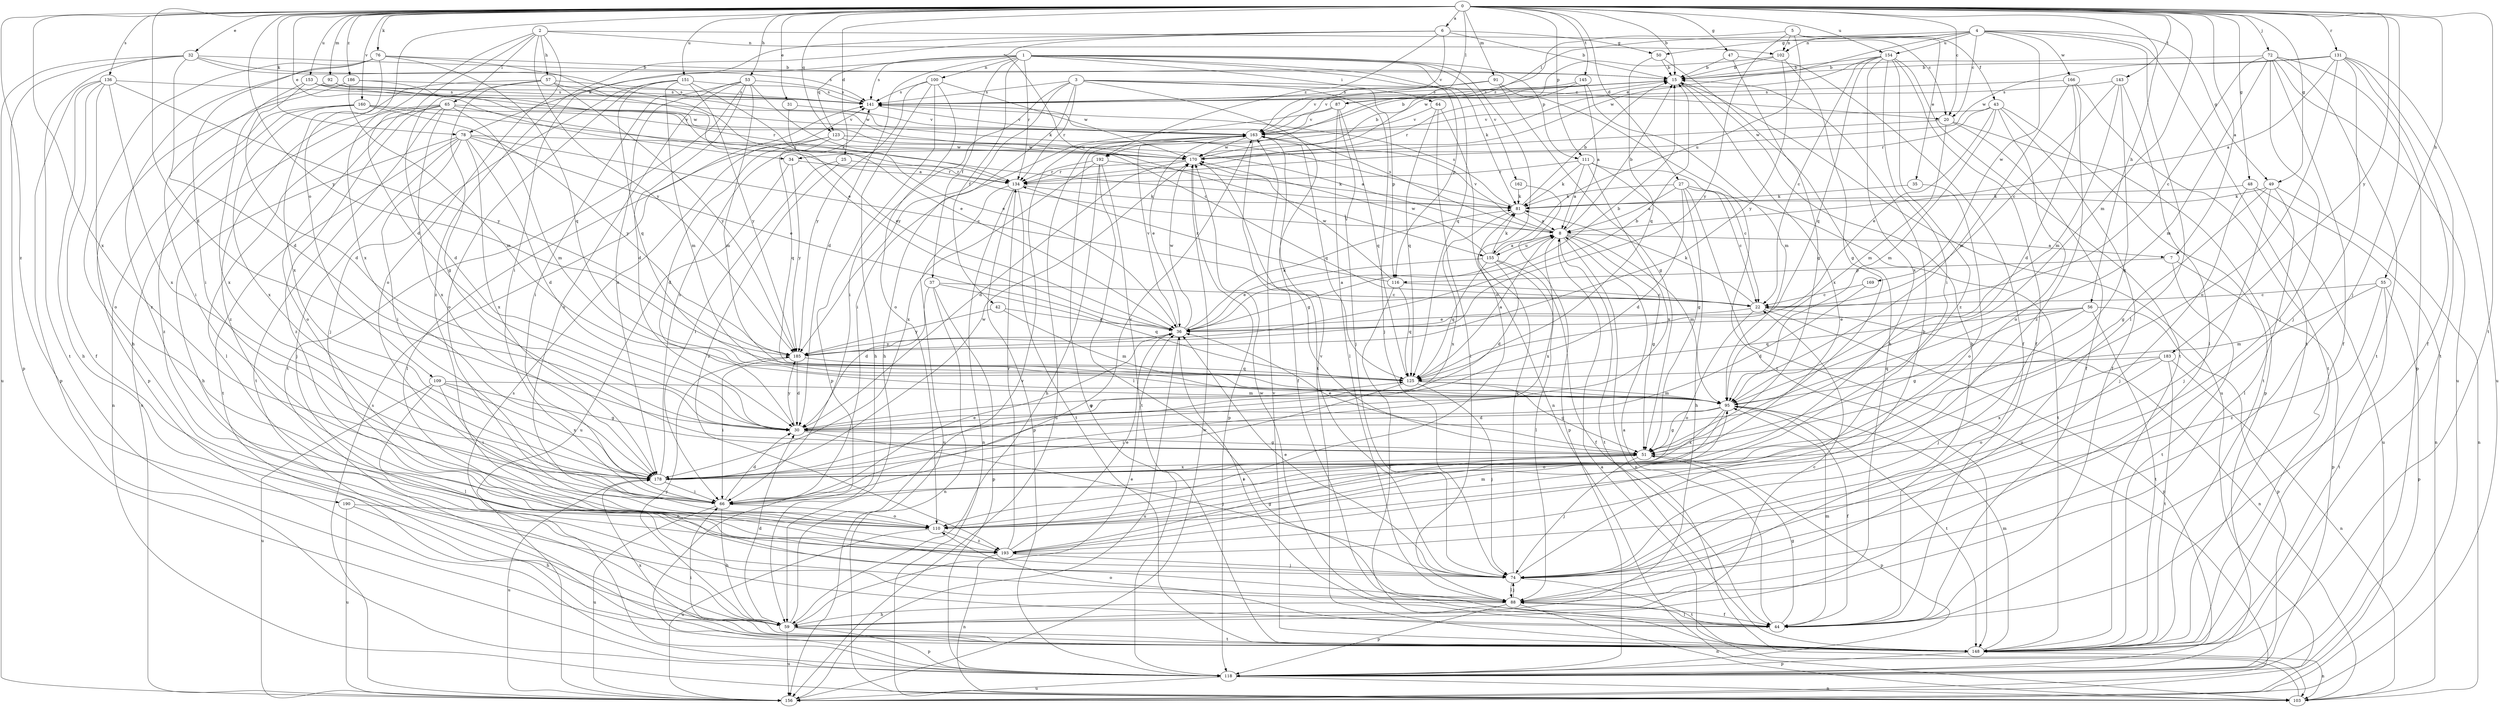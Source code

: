 strict digraph  {
0;
1;
2;
3;
4;
5;
6;
7;
8;
15;
20;
22;
25;
27;
30;
31;
32;
34;
35;
36;
37;
42;
43;
44;
47;
48;
49;
50;
51;
53;
55;
56;
57;
59;
64;
65;
66;
72;
74;
76;
78;
81;
87;
88;
91;
92;
95;
100;
102;
103;
109;
110;
111;
116;
118;
123;
125;
131;
134;
136;
141;
143;
145;
148;
151;
153;
154;
155;
156;
160;
162;
163;
166;
169;
170;
178;
183;
185;
186;
190;
192;
193;
0 -> 6  [label=a];
0 -> 7  [label=a];
0 -> 15  [label=b];
0 -> 20  [label=c];
0 -> 25  [label=d];
0 -> 27  [label=d];
0 -> 30  [label=d];
0 -> 31  [label=e];
0 -> 32  [label=e];
0 -> 34  [label=e];
0 -> 47  [label=g];
0 -> 48  [label=g];
0 -> 49  [label=g];
0 -> 53  [label=h];
0 -> 55  [label=h];
0 -> 56  [label=h];
0 -> 72  [label=j];
0 -> 74  [label=j];
0 -> 76  [label=k];
0 -> 78  [label=k];
0 -> 87  [label=l];
0 -> 91  [label=m];
0 -> 92  [label=m];
0 -> 95  [label=m];
0 -> 109  [label=o];
0 -> 111  [label=p];
0 -> 123  [label=q];
0 -> 131  [label=r];
0 -> 136  [label=s];
0 -> 143  [label=t];
0 -> 145  [label=t];
0 -> 148  [label=t];
0 -> 151  [label=u];
0 -> 153  [label=u];
0 -> 154  [label=u];
0 -> 160  [label=v];
0 -> 178  [label=x];
0 -> 183  [label=y];
0 -> 185  [label=y];
0 -> 186  [label=z];
0 -> 190  [label=z];
1 -> 30  [label=d];
1 -> 37  [label=f];
1 -> 42  [label=f];
1 -> 64  [label=i];
1 -> 78  [label=k];
1 -> 81  [label=k];
1 -> 100  [label=n];
1 -> 110  [label=o];
1 -> 111  [label=p];
1 -> 116  [label=p];
1 -> 123  [label=q];
1 -> 125  [label=q];
1 -> 134  [label=r];
1 -> 141  [label=s];
1 -> 162  [label=v];
2 -> 20  [label=c];
2 -> 30  [label=d];
2 -> 57  [label=h];
2 -> 65  [label=i];
2 -> 102  [label=n];
2 -> 110  [label=o];
2 -> 178  [label=x];
2 -> 185  [label=y];
3 -> 20  [label=c];
3 -> 59  [label=h];
3 -> 66  [label=i];
3 -> 74  [label=j];
3 -> 116  [label=p];
3 -> 134  [label=r];
3 -> 141  [label=s];
3 -> 148  [label=t];
3 -> 185  [label=y];
4 -> 20  [label=c];
4 -> 34  [label=e];
4 -> 49  [label=g];
4 -> 50  [label=g];
4 -> 87  [label=l];
4 -> 88  [label=l];
4 -> 102  [label=n];
4 -> 148  [label=t];
4 -> 154  [label=u];
4 -> 166  [label=w];
4 -> 169  [label=w];
5 -> 35  [label=e];
5 -> 43  [label=f];
5 -> 102  [label=n];
5 -> 155  [label=u];
5 -> 185  [label=y];
5 -> 192  [label=z];
6 -> 15  [label=b];
6 -> 50  [label=g];
6 -> 66  [label=i];
6 -> 155  [label=u];
6 -> 163  [label=v];
6 -> 192  [label=z];
6 -> 193  [label=z];
7 -> 116  [label=p];
7 -> 118  [label=p];
7 -> 148  [label=t];
8 -> 7  [label=a];
8 -> 15  [label=b];
8 -> 51  [label=g];
8 -> 95  [label=m];
8 -> 103  [label=n];
8 -> 141  [label=s];
8 -> 148  [label=t];
8 -> 155  [label=u];
8 -> 163  [label=v];
8 -> 178  [label=x];
15 -> 141  [label=s];
15 -> 156  [label=u];
15 -> 163  [label=v];
15 -> 178  [label=x];
20 -> 44  [label=f];
20 -> 95  [label=m];
20 -> 118  [label=p];
20 -> 170  [label=w];
22 -> 36  [label=e];
22 -> 81  [label=k];
22 -> 103  [label=n];
22 -> 110  [label=o];
22 -> 118  [label=p];
25 -> 66  [label=i];
25 -> 134  [label=r];
25 -> 193  [label=z];
27 -> 8  [label=a];
27 -> 22  [label=c];
27 -> 30  [label=d];
27 -> 59  [label=h];
27 -> 81  [label=k];
27 -> 148  [label=t];
27 -> 156  [label=u];
30 -> 51  [label=g];
30 -> 74  [label=j];
30 -> 125  [label=q];
30 -> 185  [label=y];
31 -> 36  [label=e];
31 -> 163  [label=v];
32 -> 15  [label=b];
32 -> 30  [label=d];
32 -> 81  [label=k];
32 -> 118  [label=p];
32 -> 141  [label=s];
32 -> 148  [label=t];
32 -> 156  [label=u];
34 -> 134  [label=r];
34 -> 156  [label=u];
34 -> 185  [label=y];
35 -> 81  [label=k];
35 -> 110  [label=o];
36 -> 8  [label=a];
36 -> 15  [label=b];
36 -> 81  [label=k];
36 -> 156  [label=u];
36 -> 163  [label=v];
36 -> 170  [label=w];
36 -> 185  [label=y];
37 -> 22  [label=c];
37 -> 30  [label=d];
37 -> 103  [label=n];
37 -> 118  [label=p];
37 -> 125  [label=q];
42 -> 36  [label=e];
42 -> 95  [label=m];
42 -> 185  [label=y];
43 -> 36  [label=e];
43 -> 44  [label=f];
43 -> 95  [label=m];
43 -> 110  [label=o];
43 -> 134  [label=r];
43 -> 148  [label=t];
43 -> 163  [label=v];
44 -> 8  [label=a];
44 -> 36  [label=e];
44 -> 51  [label=g];
44 -> 88  [label=l];
44 -> 95  [label=m];
44 -> 110  [label=o];
44 -> 170  [label=w];
47 -> 15  [label=b];
47 -> 44  [label=f];
47 -> 51  [label=g];
48 -> 74  [label=j];
48 -> 81  [label=k];
48 -> 103  [label=n];
48 -> 156  [label=u];
49 -> 51  [label=g];
49 -> 74  [label=j];
49 -> 81  [label=k];
49 -> 88  [label=l];
49 -> 103  [label=n];
50 -> 15  [label=b];
50 -> 59  [label=h];
50 -> 125  [label=q];
51 -> 36  [label=e];
51 -> 66  [label=i];
51 -> 74  [label=j];
51 -> 118  [label=p];
51 -> 178  [label=x];
53 -> 22  [label=c];
53 -> 30  [label=d];
53 -> 66  [label=i];
53 -> 95  [label=m];
53 -> 110  [label=o];
53 -> 141  [label=s];
53 -> 148  [label=t];
53 -> 178  [label=x];
55 -> 22  [label=c];
55 -> 95  [label=m];
55 -> 118  [label=p];
55 -> 148  [label=t];
55 -> 193  [label=z];
56 -> 36  [label=e];
56 -> 51  [label=g];
56 -> 74  [label=j];
56 -> 118  [label=p];
56 -> 125  [label=q];
56 -> 148  [label=t];
57 -> 30  [label=d];
57 -> 36  [label=e];
57 -> 51  [label=g];
57 -> 141  [label=s];
57 -> 185  [label=y];
57 -> 193  [label=z];
59 -> 22  [label=c];
59 -> 30  [label=d];
59 -> 36  [label=e];
59 -> 118  [label=p];
59 -> 148  [label=t];
59 -> 156  [label=u];
59 -> 163  [label=v];
59 -> 185  [label=y];
64 -> 88  [label=l];
64 -> 103  [label=n];
64 -> 125  [label=q];
64 -> 163  [label=v];
65 -> 8  [label=a];
65 -> 88  [label=l];
65 -> 95  [label=m];
65 -> 110  [label=o];
65 -> 148  [label=t];
65 -> 156  [label=u];
65 -> 163  [label=v];
65 -> 178  [label=x];
65 -> 193  [label=z];
66 -> 30  [label=d];
66 -> 36  [label=e];
66 -> 59  [label=h];
66 -> 110  [label=o];
66 -> 156  [label=u];
66 -> 163  [label=v];
72 -> 15  [label=b];
72 -> 22  [label=c];
72 -> 44  [label=f];
72 -> 74  [label=j];
72 -> 95  [label=m];
72 -> 118  [label=p];
72 -> 148  [label=t];
72 -> 156  [label=u];
74 -> 15  [label=b];
74 -> 36  [label=e];
74 -> 81  [label=k];
74 -> 88  [label=l];
74 -> 148  [label=t];
74 -> 163  [label=v];
76 -> 15  [label=b];
76 -> 36  [label=e];
76 -> 59  [label=h];
76 -> 66  [label=i];
76 -> 125  [label=q];
76 -> 178  [label=x];
76 -> 193  [label=z];
78 -> 22  [label=c];
78 -> 30  [label=d];
78 -> 36  [label=e];
78 -> 59  [label=h];
78 -> 66  [label=i];
78 -> 74  [label=j];
78 -> 148  [label=t];
78 -> 170  [label=w];
78 -> 178  [label=x];
81 -> 8  [label=a];
81 -> 15  [label=b];
81 -> 141  [label=s];
81 -> 178  [label=x];
87 -> 66  [label=i];
87 -> 74  [label=j];
87 -> 88  [label=l];
87 -> 125  [label=q];
87 -> 163  [label=v];
88 -> 15  [label=b];
88 -> 44  [label=f];
88 -> 59  [label=h];
88 -> 74  [label=j];
88 -> 103  [label=n];
88 -> 118  [label=p];
91 -> 51  [label=g];
91 -> 141  [label=s];
91 -> 148  [label=t];
91 -> 163  [label=v];
92 -> 66  [label=i];
92 -> 81  [label=k];
92 -> 141  [label=s];
95 -> 30  [label=d];
95 -> 44  [label=f];
95 -> 51  [label=g];
95 -> 110  [label=o];
95 -> 148  [label=t];
95 -> 178  [label=x];
100 -> 59  [label=h];
100 -> 110  [label=o];
100 -> 118  [label=p];
100 -> 141  [label=s];
100 -> 170  [label=w];
100 -> 185  [label=y];
102 -> 15  [label=b];
102 -> 51  [label=g];
102 -> 170  [label=w];
102 -> 185  [label=y];
103 -> 8  [label=a];
109 -> 51  [label=g];
109 -> 66  [label=i];
109 -> 88  [label=l];
109 -> 95  [label=m];
109 -> 156  [label=u];
109 -> 178  [label=x];
110 -> 156  [label=u];
110 -> 193  [label=z];
111 -> 8  [label=a];
111 -> 22  [label=c];
111 -> 51  [label=g];
111 -> 81  [label=k];
111 -> 134  [label=r];
111 -> 178  [label=x];
116 -> 22  [label=c];
116 -> 125  [label=q];
116 -> 134  [label=r];
116 -> 148  [label=t];
116 -> 170  [label=w];
118 -> 103  [label=n];
118 -> 141  [label=s];
118 -> 156  [label=u];
123 -> 8  [label=a];
123 -> 30  [label=d];
123 -> 88  [label=l];
123 -> 125  [label=q];
123 -> 170  [label=w];
125 -> 8  [label=a];
125 -> 51  [label=g];
125 -> 66  [label=i];
125 -> 74  [label=j];
125 -> 95  [label=m];
131 -> 8  [label=a];
131 -> 15  [label=b];
131 -> 44  [label=f];
131 -> 74  [label=j];
131 -> 110  [label=o];
131 -> 148  [label=t];
131 -> 156  [label=u];
131 -> 170  [label=w];
134 -> 81  [label=k];
134 -> 103  [label=n];
134 -> 118  [label=p];
134 -> 148  [label=t];
134 -> 156  [label=u];
136 -> 44  [label=f];
136 -> 59  [label=h];
136 -> 110  [label=o];
136 -> 118  [label=p];
136 -> 141  [label=s];
136 -> 178  [label=x];
136 -> 185  [label=y];
141 -> 163  [label=v];
143 -> 22  [label=c];
143 -> 51  [label=g];
143 -> 88  [label=l];
143 -> 95  [label=m];
143 -> 141  [label=s];
145 -> 8  [label=a];
145 -> 95  [label=m];
145 -> 134  [label=r];
145 -> 141  [label=s];
148 -> 66  [label=i];
148 -> 95  [label=m];
148 -> 103  [label=n];
148 -> 118  [label=p];
148 -> 163  [label=v];
148 -> 178  [label=x];
151 -> 36  [label=e];
151 -> 74  [label=j];
151 -> 95  [label=m];
151 -> 110  [label=o];
151 -> 125  [label=q];
151 -> 141  [label=s];
151 -> 185  [label=y];
153 -> 30  [label=d];
153 -> 134  [label=r];
153 -> 141  [label=s];
153 -> 170  [label=w];
153 -> 178  [label=x];
154 -> 15  [label=b];
154 -> 22  [label=c];
154 -> 44  [label=f];
154 -> 66  [label=i];
154 -> 125  [label=q];
154 -> 148  [label=t];
154 -> 170  [label=w];
154 -> 178  [label=x];
154 -> 193  [label=z];
155 -> 8  [label=a];
155 -> 30  [label=d];
155 -> 36  [label=e];
155 -> 44  [label=f];
155 -> 81  [label=k];
155 -> 88  [label=l];
155 -> 125  [label=q];
155 -> 170  [label=w];
156 -> 141  [label=s];
156 -> 170  [label=w];
160 -> 103  [label=n];
160 -> 134  [label=r];
160 -> 163  [label=v];
160 -> 178  [label=x];
160 -> 185  [label=y];
160 -> 193  [label=z];
162 -> 81  [label=k];
162 -> 118  [label=p];
163 -> 15  [label=b];
163 -> 36  [label=e];
163 -> 44  [label=f];
163 -> 118  [label=p];
163 -> 125  [label=q];
163 -> 156  [label=u];
163 -> 170  [label=w];
166 -> 30  [label=d];
166 -> 95  [label=m];
166 -> 141  [label=s];
166 -> 148  [label=t];
166 -> 193  [label=z];
169 -> 22  [label=c];
169 -> 30  [label=d];
170 -> 15  [label=b];
170 -> 30  [label=d];
170 -> 51  [label=g];
170 -> 118  [label=p];
170 -> 134  [label=r];
178 -> 66  [label=i];
178 -> 141  [label=s];
178 -> 156  [label=u];
178 -> 170  [label=w];
183 -> 103  [label=n];
183 -> 110  [label=o];
183 -> 125  [label=q];
183 -> 148  [label=t];
183 -> 178  [label=x];
185 -> 15  [label=b];
185 -> 30  [label=d];
185 -> 66  [label=i];
185 -> 125  [label=q];
186 -> 95  [label=m];
186 -> 118  [label=p];
186 -> 141  [label=s];
186 -> 170  [label=w];
190 -> 59  [label=h];
190 -> 110  [label=o];
190 -> 156  [label=u];
192 -> 59  [label=h];
192 -> 81  [label=k];
192 -> 88  [label=l];
192 -> 134  [label=r];
192 -> 148  [label=t];
192 -> 178  [label=x];
193 -> 36  [label=e];
193 -> 51  [label=g];
193 -> 74  [label=j];
193 -> 95  [label=m];
193 -> 103  [label=n];
193 -> 134  [label=r];
}
